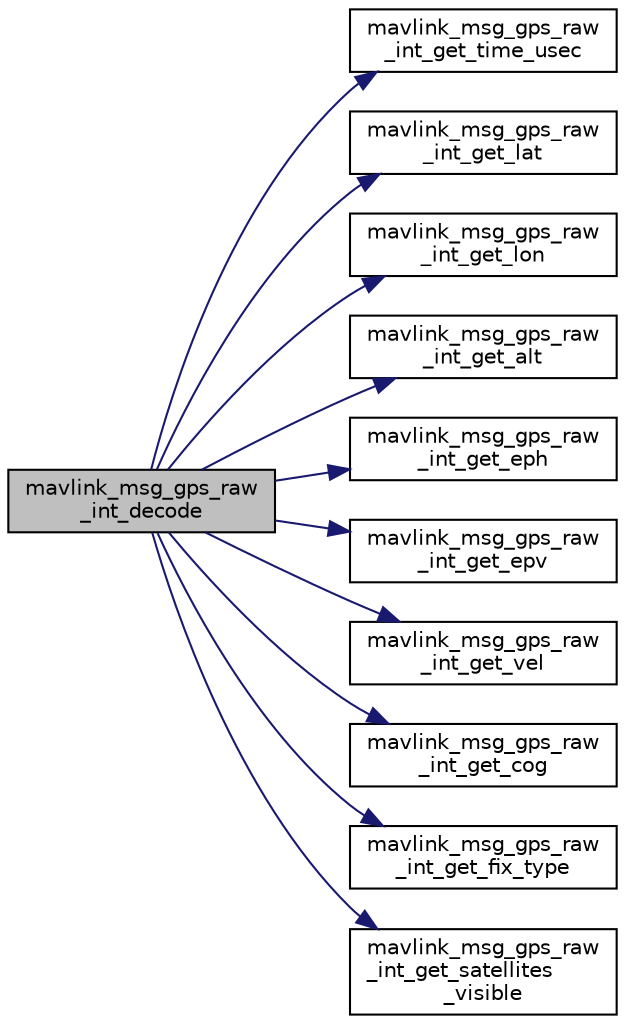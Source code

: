 digraph "mavlink_msg_gps_raw_int_decode"
{
 // INTERACTIVE_SVG=YES
  edge [fontname="Helvetica",fontsize="10",labelfontname="Helvetica",labelfontsize="10"];
  node [fontname="Helvetica",fontsize="10",shape=record];
  rankdir="LR";
  Node1 [label="mavlink_msg_gps_raw\l_int_decode",height=0.2,width=0.4,color="black", fillcolor="grey75", style="filled", fontcolor="black"];
  Node1 -> Node2 [color="midnightblue",fontsize="10",style="solid",fontname="Helvetica"];
  Node2 [label="mavlink_msg_gps_raw\l_int_get_time_usec",height=0.2,width=0.4,color="black", fillcolor="white", style="filled",URL="$mavlink__msg__gps__raw__int_8h.html#af41c5ef197d9ed9762f7bf3ea5801039",tooltip="Send a gps_raw_int message. "];
  Node1 -> Node3 [color="midnightblue",fontsize="10",style="solid",fontname="Helvetica"];
  Node3 [label="mavlink_msg_gps_raw\l_int_get_lat",height=0.2,width=0.4,color="black", fillcolor="white", style="filled",URL="$mavlink__msg__gps__raw__int_8h.html#aaf9f40b96dbfd4fd71c98526053b5bf7",tooltip="Get field lat from gps_raw_int message. "];
  Node1 -> Node4 [color="midnightblue",fontsize="10",style="solid",fontname="Helvetica"];
  Node4 [label="mavlink_msg_gps_raw\l_int_get_lon",height=0.2,width=0.4,color="black", fillcolor="white", style="filled",URL="$mavlink__msg__gps__raw__int_8h.html#a069d46d7e30e62f0c420f298a8319164",tooltip="Get field lon from gps_raw_int message. "];
  Node1 -> Node5 [color="midnightblue",fontsize="10",style="solid",fontname="Helvetica"];
  Node5 [label="mavlink_msg_gps_raw\l_int_get_alt",height=0.2,width=0.4,color="black", fillcolor="white", style="filled",URL="$mavlink__msg__gps__raw__int_8h.html#a48580b2c938c8b8f2b6e068439f7ada2",tooltip="Get field alt from gps_raw_int message. "];
  Node1 -> Node6 [color="midnightblue",fontsize="10",style="solid",fontname="Helvetica"];
  Node6 [label="mavlink_msg_gps_raw\l_int_get_eph",height=0.2,width=0.4,color="black", fillcolor="white", style="filled",URL="$mavlink__msg__gps__raw__int_8h.html#a9c69521c3dd4722ef47280218d7860f0",tooltip="Get field eph from gps_raw_int message. "];
  Node1 -> Node7 [color="midnightblue",fontsize="10",style="solid",fontname="Helvetica"];
  Node7 [label="mavlink_msg_gps_raw\l_int_get_epv",height=0.2,width=0.4,color="black", fillcolor="white", style="filled",URL="$mavlink__msg__gps__raw__int_8h.html#acdf92c6de10b1718c5f05e6488e71b77",tooltip="Get field epv from gps_raw_int message. "];
  Node1 -> Node8 [color="midnightblue",fontsize="10",style="solid",fontname="Helvetica"];
  Node8 [label="mavlink_msg_gps_raw\l_int_get_vel",height=0.2,width=0.4,color="black", fillcolor="white", style="filled",URL="$mavlink__msg__gps__raw__int_8h.html#a877c029450a2c4bcc3b7b264ed62fdc9",tooltip="Get field vel from gps_raw_int message. "];
  Node1 -> Node9 [color="midnightblue",fontsize="10",style="solid",fontname="Helvetica"];
  Node9 [label="mavlink_msg_gps_raw\l_int_get_cog",height=0.2,width=0.4,color="black", fillcolor="white", style="filled",URL="$mavlink__msg__gps__raw__int_8h.html#a5134de130a370c5ce6b7dc2624e6c3fa",tooltip="Get field cog from gps_raw_int message. "];
  Node1 -> Node10 [color="midnightblue",fontsize="10",style="solid",fontname="Helvetica"];
  Node10 [label="mavlink_msg_gps_raw\l_int_get_fix_type",height=0.2,width=0.4,color="black", fillcolor="white", style="filled",URL="$mavlink__msg__gps__raw__int_8h.html#aefcdc06bacd3017fa82df9ab80a76d1a",tooltip="Get field fix_type from gps_raw_int message. "];
  Node1 -> Node11 [color="midnightblue",fontsize="10",style="solid",fontname="Helvetica"];
  Node11 [label="mavlink_msg_gps_raw\l_int_get_satellites\l_visible",height=0.2,width=0.4,color="black", fillcolor="white", style="filled",URL="$mavlink__msg__gps__raw__int_8h.html#a5499195ba784b541cfb3cc32031aa586",tooltip="Get field satellites_visible from gps_raw_int message. "];
}
